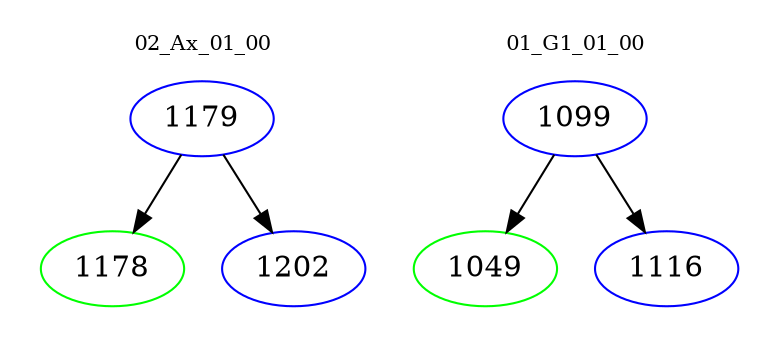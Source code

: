 digraph{
subgraph cluster_0 {
color = white
label = "02_Ax_01_00";
fontsize=10;
T0_1179 [label="1179", color="blue"]
T0_1179 -> T0_1178 [color="black"]
T0_1178 [label="1178", color="green"]
T0_1179 -> T0_1202 [color="black"]
T0_1202 [label="1202", color="blue"]
}
subgraph cluster_1 {
color = white
label = "01_G1_01_00";
fontsize=10;
T1_1099 [label="1099", color="blue"]
T1_1099 -> T1_1049 [color="black"]
T1_1049 [label="1049", color="green"]
T1_1099 -> T1_1116 [color="black"]
T1_1116 [label="1116", color="blue"]
}
}
